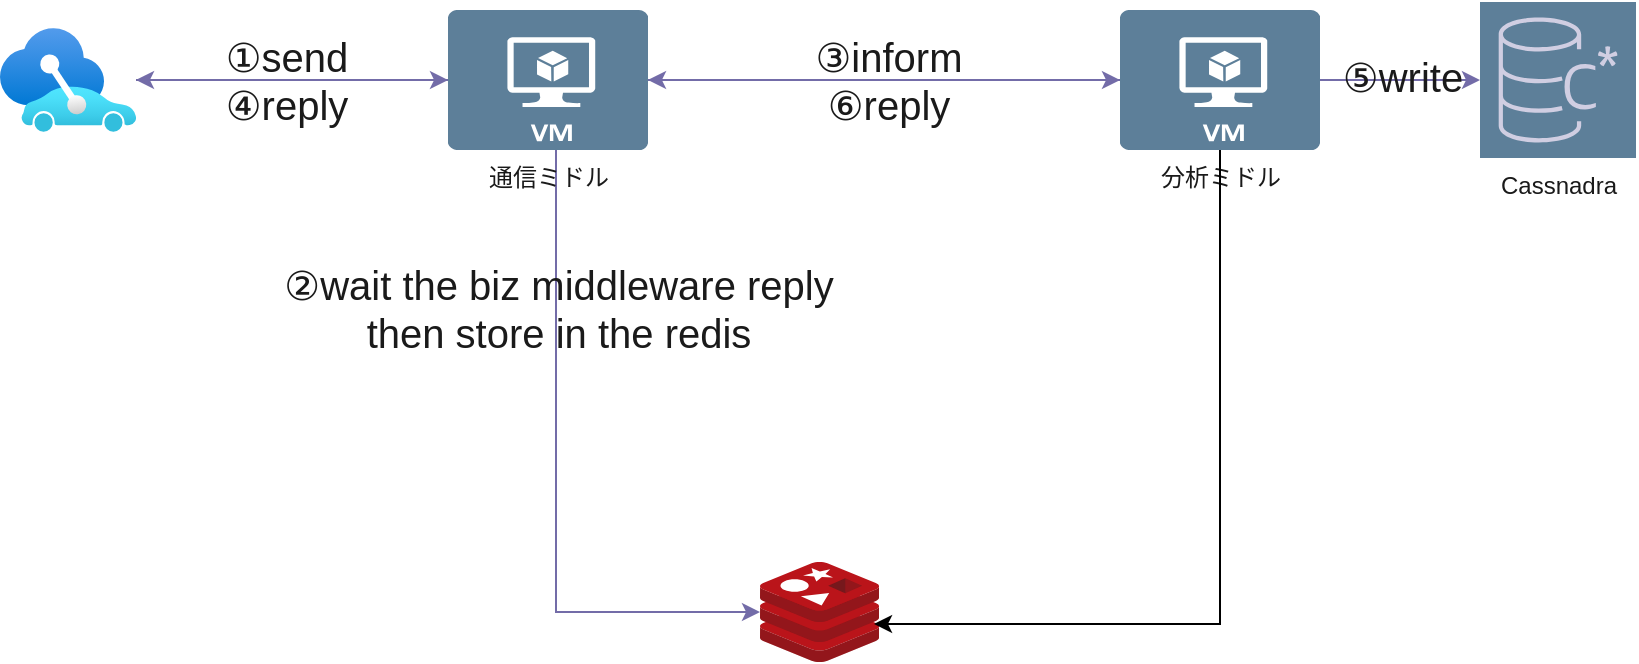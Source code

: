 <mxfile version="24.7.16" pages="2">
  <diagram name="Page-1" id="x4K4CEO3Q-1ovU_ClNiI">
    <mxGraphModel dx="1386" dy="781" grid="1" gridSize="10" guides="1" tooltips="1" connect="1" arrows="1" fold="1" page="1" pageScale="1" pageWidth="827" pageHeight="1169" math="0" shadow="0">
      <root>
        <mxCell id="0" />
        <mxCell id="1" parent="0" />
        <mxCell id="N8VDQgT_DGMl3T4in-GJ-12" style="edgeStyle=orthogonalEdgeStyle;rounded=0;orthogonalLoop=1;jettySize=auto;html=1;shadow=0;labelBackgroundColor=none;strokeColor=#736CA8;fontColor=default;" parent="1" source="N8VDQgT_DGMl3T4in-GJ-1" target="N8VDQgT_DGMl3T4in-GJ-2" edge="1">
          <mxGeometry relative="1" as="geometry" />
        </mxCell>
        <mxCell id="N8VDQgT_DGMl3T4in-GJ-1" value="" style="image;aspect=fixed;html=1;points=[];align=center;fontSize=12;image=img/lib/azure2/other/Connected_Vehicle_Platform.svg;shadow=0;labelBackgroundColor=none;fillColor=#5D7F99;strokeColor=#D0CEE2;fontColor=#1A1A1A;" parent="1" vertex="1">
          <mxGeometry x="90" y="43" width="68" height="52" as="geometry" />
        </mxCell>
        <mxCell id="N8VDQgT_DGMl3T4in-GJ-10" style="edgeStyle=orthogonalEdgeStyle;rounded=0;orthogonalLoop=1;jettySize=auto;html=1;shadow=0;labelBackgroundColor=none;strokeColor=#736CA8;fontColor=default;" parent="1" source="N8VDQgT_DGMl3T4in-GJ-2" target="N8VDQgT_DGMl3T4in-GJ-3" edge="1">
          <mxGeometry relative="1" as="geometry" />
        </mxCell>
        <mxCell id="N8VDQgT_DGMl3T4in-GJ-13" style="edgeStyle=orthogonalEdgeStyle;rounded=0;orthogonalLoop=1;jettySize=auto;html=1;shadow=0;labelBackgroundColor=none;strokeColor=#736CA8;fontColor=default;" parent="1" source="N8VDQgT_DGMl3T4in-GJ-2" target="N8VDQgT_DGMl3T4in-GJ-1" edge="1">
          <mxGeometry relative="1" as="geometry" />
        </mxCell>
        <mxCell id="N8VDQgT_DGMl3T4in-GJ-21" value="①send&lt;div&gt;④reply&lt;/div&gt;" style="edgeLabel;html=1;align=center;verticalAlign=middle;resizable=0;points=[];fontSize=20;shadow=0;labelBackgroundColor=none;fontColor=#1A1A1A;" parent="N8VDQgT_DGMl3T4in-GJ-13" vertex="1" connectable="0">
          <mxGeometry x="0.04" relative="1" as="geometry">
            <mxPoint as="offset" />
          </mxGeometry>
        </mxCell>
        <mxCell id="N8VDQgT_DGMl3T4in-GJ-30" style="edgeStyle=orthogonalEdgeStyle;rounded=0;orthogonalLoop=1;jettySize=auto;html=1;shadow=0;labelBackgroundColor=none;strokeColor=#736CA8;fontColor=default;" parent="1" source="N8VDQgT_DGMl3T4in-GJ-2" target="N8VDQgT_DGMl3T4in-GJ-8" edge="1">
          <mxGeometry relative="1" as="geometry">
            <Array as="points">
              <mxPoint x="368" y="335" />
            </Array>
          </mxGeometry>
        </mxCell>
        <mxCell id="N8VDQgT_DGMl3T4in-GJ-31" value="&lt;span style=&quot;font-size: 20px;&quot;&gt;②wait the biz middleware reply&lt;/span&gt;&lt;div style=&quot;font-size: 20px;&quot;&gt;then store in the redis&lt;/div&gt;" style="edgeLabel;html=1;align=center;verticalAlign=middle;resizable=0;points=[];shadow=0;labelBackgroundColor=none;fontColor=#1A1A1A;" parent="N8VDQgT_DGMl3T4in-GJ-30" vertex="1" connectable="0">
          <mxGeometry x="-0.53" y="1" relative="1" as="geometry">
            <mxPoint as="offset" />
          </mxGeometry>
        </mxCell>
        <mxCell id="N8VDQgT_DGMl3T4in-GJ-2" value="通信ミドル" style="verticalLabelPosition=bottom;html=1;verticalAlign=top;align=center;strokeColor=none;fillColor=#5D7F99;shape=mxgraph.azure.virtual_machine;shadow=0;labelBackgroundColor=none;fontColor=#1A1A1A;" parent="1" vertex="1">
          <mxGeometry x="314" y="34" width="100" height="70" as="geometry" />
        </mxCell>
        <mxCell id="N8VDQgT_DGMl3T4in-GJ-3" value="分析ミドル" style="verticalLabelPosition=bottom;html=1;verticalAlign=top;align=center;strokeColor=none;fillColor=#5D7F99;shape=mxgraph.azure.virtual_machine;shadow=0;labelBackgroundColor=none;fontColor=#1A1A1A;" parent="1" vertex="1">
          <mxGeometry x="650" y="34" width="100" height="70" as="geometry" />
        </mxCell>
        <mxCell id="N8VDQgT_DGMl3T4in-GJ-8" value="" style="image;sketch=0;aspect=fixed;html=1;points=[];align=center;fontSize=12;image=img/lib/mscae/Cache_Redis_Product.svg;shadow=0;labelBackgroundColor=none;fillColor=#5D7F99;strokeColor=#D0CEE2;fontColor=#1A1A1A;" parent="1" vertex="1">
          <mxGeometry x="470" y="310" width="59.52" height="50" as="geometry" />
        </mxCell>
        <mxCell id="N8VDQgT_DGMl3T4in-GJ-9" value="Cassnadra" style="sketch=0;points=[[0,0,0],[0.25,0,0],[0.5,0,0],[0.75,0,0],[1,0,0],[0,1,0],[0.25,1,0],[0.5,1,0],[0.75,1,0],[1,1,0],[0,0.25,0],[0,0.5,0],[0,0.75,0],[1,0.25,0],[1,0.5,0],[1,0.75,0]];outlineConnect=0;fontColor=#1A1A1A;fillColor=#5D7F99;strokeColor=#D0CEE2;dashed=0;verticalLabelPosition=bottom;verticalAlign=top;align=center;html=1;fontSize=12;fontStyle=0;aspect=fixed;shape=mxgraph.aws4.resourceIcon;resIcon=mxgraph.aws4.managed_apache_cassandra_service;shadow=0;labelBackgroundColor=none;" parent="1" vertex="1">
          <mxGeometry x="830" y="30" width="78" height="78" as="geometry" />
        </mxCell>
        <mxCell id="N8VDQgT_DGMl3T4in-GJ-11" style="edgeStyle=orthogonalEdgeStyle;rounded=0;orthogonalLoop=1;jettySize=auto;html=1;entryX=1;entryY=0.5;entryDx=0;entryDy=0;entryPerimeter=0;shadow=0;labelBackgroundColor=none;strokeColor=#736CA8;fontColor=default;" parent="1" source="N8VDQgT_DGMl3T4in-GJ-3" target="N8VDQgT_DGMl3T4in-GJ-2" edge="1">
          <mxGeometry relative="1" as="geometry" />
        </mxCell>
        <mxCell id="N8VDQgT_DGMl3T4in-GJ-25" value="③inform&lt;div style=&quot;font-size: 20px;&quot;&gt;⑥reply&lt;/div&gt;" style="edgeLabel;html=1;align=center;verticalAlign=middle;resizable=0;points=[];fontSize=20;shadow=0;labelBackgroundColor=none;fontColor=#1A1A1A;" parent="N8VDQgT_DGMl3T4in-GJ-11" vertex="1" connectable="0">
          <mxGeometry x="-0.013" relative="1" as="geometry">
            <mxPoint as="offset" />
          </mxGeometry>
        </mxCell>
        <mxCell id="N8VDQgT_DGMl3T4in-GJ-14" style="edgeStyle=orthogonalEdgeStyle;rounded=0;orthogonalLoop=1;jettySize=auto;html=1;exitX=1;exitY=0.5;exitDx=0;exitDy=0;exitPerimeter=0;entryX=0;entryY=0.5;entryDx=0;entryDy=0;entryPerimeter=0;shadow=0;labelBackgroundColor=none;strokeColor=#736CA8;fontColor=default;" parent="1" source="N8VDQgT_DGMl3T4in-GJ-3" target="N8VDQgT_DGMl3T4in-GJ-9" edge="1">
          <mxGeometry relative="1" as="geometry" />
        </mxCell>
        <mxCell id="N8VDQgT_DGMl3T4in-GJ-26" value="⑤write" style="edgeLabel;html=1;align=center;verticalAlign=middle;resizable=0;points=[];fontSize=20;shadow=0;labelBackgroundColor=none;fontColor=#1A1A1A;" parent="N8VDQgT_DGMl3T4in-GJ-14" vertex="1" connectable="0">
          <mxGeometry x="0.025" y="2" relative="1" as="geometry">
            <mxPoint as="offset" />
          </mxGeometry>
        </mxCell>
        <mxCell id="1Qu5c97stLzSdB6DePH7-2" style="edgeStyle=orthogonalEdgeStyle;rounded=0;orthogonalLoop=1;jettySize=auto;html=1;entryX=0.958;entryY=0.62;entryDx=0;entryDy=0;entryPerimeter=0;" edge="1" parent="1" source="N8VDQgT_DGMl3T4in-GJ-3" target="N8VDQgT_DGMl3T4in-GJ-8">
          <mxGeometry relative="1" as="geometry">
            <Array as="points">
              <mxPoint x="700" y="341" />
            </Array>
          </mxGeometry>
        </mxCell>
      </root>
    </mxGraphModel>
  </diagram>
  <diagram id="cIUVOWCGPwy-1lRlkrbI" name="第 2 页">
    <mxGraphModel dx="1386" dy="806" grid="1" gridSize="10" guides="1" tooltips="1" connect="1" arrows="1" fold="1" page="1" pageScale="1" pageWidth="827" pageHeight="1169" math="0" shadow="0">
      <root>
        <mxCell id="0" />
        <mxCell id="1" parent="0" />
        <mxCell id="s8XY1EOVhq8qbe6mxRrr-1" style="rounded=0;orthogonalLoop=1;jettySize=auto;html=1;labelBackgroundColor=none;strokeColor=#736CA8;fontColor=default;strokeWidth=2;" parent="1" source="s8XY1EOVhq8qbe6mxRrr-6" target="s8XY1EOVhq8qbe6mxRrr-14" edge="1">
          <mxGeometry relative="1" as="geometry" />
        </mxCell>
        <mxCell id="s8XY1EOVhq8qbe6mxRrr-2" value="connect" style="edgeLabel;html=1;align=center;verticalAlign=middle;resizable=0;points=[];strokeColor=#D0CEE2;fontColor=#1A1A1A;fillColor=#5D7F99;fontSize=16;" parent="s8XY1EOVhq8qbe6mxRrr-1" vertex="1" connectable="0">
          <mxGeometry x="-0.004" y="1" relative="1" as="geometry">
            <mxPoint x="1" as="offset" />
          </mxGeometry>
        </mxCell>
        <mxCell id="s8XY1EOVhq8qbe6mxRrr-6" value="DTS-G2" style="image;aspect=fixed;html=1;points=[];align=center;fontSize=12;image=img/lib/azure2/other/Connected_Vehicle_Platform.svg;shadow=0;labelBackgroundColor=none;fillColor=#5D7F99;strokeColor=#D0CEE2;fontColor=#1A1A1A;" parent="1" vertex="1">
          <mxGeometry x="60" y="233" width="68" height="52" as="geometry" />
        </mxCell>
        <mxCell id="s8XY1EOVhq8qbe6mxRrr-7" style="edgeStyle=orthogonalEdgeStyle;rounded=0;orthogonalLoop=1;jettySize=auto;html=1;elbow=vertical;labelBackgroundColor=none;strokeColor=#736CA8;fontColor=default;startArrow=none;startFill=0;strokeWidth=2;endArrow=classic;endFill=1;" parent="1" source="s8XY1EOVhq8qbe6mxRrr-9" target="s8XY1EOVhq8qbe6mxRrr-14" edge="1">
          <mxGeometry relative="1" as="geometry">
            <Array as="points">
              <mxPoint x="509" y="195" />
              <mxPoint x="509" y="195" />
            </Array>
          </mxGeometry>
        </mxCell>
        <mxCell id="s8XY1EOVhq8qbe6mxRrr-8" value="inform event message" style="edgeLabel;html=1;align=center;verticalAlign=middle;resizable=0;points=[];strokeColor=#D0CEE2;fontColor=#1A1A1A;fillColor=#5D7F99;fontSize=16;" parent="s8XY1EOVhq8qbe6mxRrr-7" vertex="1" connectable="0">
          <mxGeometry x="-0.008" relative="1" as="geometry">
            <mxPoint as="offset" />
          </mxGeometry>
        </mxCell>
        <mxCell id="s6-k2AuxH5Z_LqKJhq69-6" style="edgeStyle=orthogonalEdgeStyle;rounded=0;orthogonalLoop=1;jettySize=auto;html=1;entryX=1;entryY=0.25;entryDx=0;entryDy=0;fillColor=#e1d5e7;strokeColor=#9673a6;strokeWidth=2;" edge="1" parent="1" source="s8XY1EOVhq8qbe6mxRrr-9" target="s6-k2AuxH5Z_LqKJhq69-1">
          <mxGeometry relative="1" as="geometry">
            <Array as="points">
              <mxPoint x="509" y="285" />
            </Array>
          </mxGeometry>
        </mxCell>
        <mxCell id="s6-k2AuxH5Z_LqKJhq69-7" value="&lt;span style=&quot;color: rgb(26, 26, 26); font-size: 16px;&quot;&gt;inform event message&lt;/span&gt;" style="edgeLabel;html=1;align=center;verticalAlign=middle;resizable=0;points=[];" vertex="1" connectable="0" parent="s6-k2AuxH5Z_LqKJhq69-6">
          <mxGeometry x="0.321" relative="1" as="geometry">
            <mxPoint as="offset" />
          </mxGeometry>
        </mxCell>
        <mxCell id="s8XY1EOVhq8qbe6mxRrr-9" value="MQTT Broker" style="sketch=0;outlineConnect=0;fontColor=#1A1A1A;fillColor=#5D7F99;strokeColor=none;dashed=0;verticalLabelPosition=bottom;verticalAlign=top;align=center;html=1;fontSize=12;fontStyle=0;aspect=fixed;pointerEvents=1;shape=mxgraph.aws4.mq_broker;labelBackgroundColor=none;" parent="1" vertex="1">
          <mxGeometry x="470" y="115" width="78" height="69" as="geometry" />
        </mxCell>
        <mxCell id="s8XY1EOVhq8qbe6mxRrr-10" style="edgeStyle=orthogonalEdgeStyle;rounded=0;orthogonalLoop=1;jettySize=auto;html=1;labelBackgroundColor=none;strokeColor=#736CA8;fontColor=default;strokeWidth=2;" parent="1" source="s8XY1EOVhq8qbe6mxRrr-14" target="s8XY1EOVhq8qbe6mxRrr-21" edge="1">
          <mxGeometry relative="1" as="geometry" />
        </mxCell>
        <mxCell id="s8XY1EOVhq8qbe6mxRrr-11" value="update event status" style="edgeLabel;html=1;align=center;verticalAlign=middle;resizable=0;points=[];strokeColor=#D0CEE2;fontColor=#1A1A1A;fillColor=#5D7F99;fontSize=16;" parent="s8XY1EOVhq8qbe6mxRrr-10" vertex="1" connectable="0">
          <mxGeometry x="-0.004" y="1" relative="1" as="geometry">
            <mxPoint as="offset" />
          </mxGeometry>
        </mxCell>
        <mxCell id="s8XY1EOVhq8qbe6mxRrr-12" style="edgeStyle=orthogonalEdgeStyle;rounded=0;orthogonalLoop=1;jettySize=auto;html=1;fontColor=default;strokeWidth=2;startArrow=none;startFill=0;endArrow=classic;endFill=1;labelBackgroundColor=none;fillColor=#f8cecc;strokeColor=#b85450;" parent="1" source="s8XY1EOVhq8qbe6mxRrr-14" target="s8XY1EOVhq8qbe6mxRrr-9" edge="1">
          <mxGeometry relative="1" as="geometry">
            <mxPoint x="509" y="195" as="targetPoint" />
            <Array as="points">
              <mxPoint x="629" y="479" />
              <mxPoint x="629" y="149" />
            </Array>
          </mxGeometry>
        </mxCell>
        <mxCell id="s8XY1EOVhq8qbe6mxRrr-13" value="subscribe topic" style="edgeLabel;html=1;align=center;verticalAlign=middle;resizable=0;points=[];strokeColor=#D0CEE2;fontColor=#1A1A1A;fillColor=#5D7F99;fontSize=16;" parent="s8XY1EOVhq8qbe6mxRrr-12" vertex="1" connectable="0">
          <mxGeometry x="-0.006" relative="1" as="geometry">
            <mxPoint x="-1" y="45" as="offset" />
          </mxGeometry>
        </mxCell>
        <mxCell id="s8XY1EOVhq8qbe6mxRrr-14" value="アダプト&lt;div&gt;ミドル&lt;/div&gt;" style="sketch=0;outlineConnect=0;fontColor=#1A1A1A;strokeColor=#D0CEE2;fillColor=#5D7F99;dashed=0;verticalLabelPosition=middle;verticalAlign=bottom;align=center;html=1;whiteSpace=wrap;fontSize=10;fontStyle=1;spacing=3;shape=mxgraph.aws4.productIcon;prIcon=mxgraph.aws4.ecs;labelBackgroundColor=none;" parent="1" vertex="1">
          <mxGeometry x="469" y="424" width="80" height="110" as="geometry" />
        </mxCell>
        <mxCell id="s8XY1EOVhq8qbe6mxRrr-15" style="rounded=0;orthogonalLoop=1;jettySize=auto;html=1;endArrow=classic;endFill=1;startArrow=none;startFill=0;labelBackgroundColor=none;strokeColor=#736CA8;fontColor=default;strokeWidth=2;" parent="1" source="s8XY1EOVhq8qbe6mxRrr-17" target="s8XY1EOVhq8qbe6mxRrr-14" edge="1">
          <mxGeometry relative="1" as="geometry" />
        </mxCell>
        <mxCell id="s8XY1EOVhq8qbe6mxRrr-16" value="connect" style="edgeLabel;html=1;align=center;verticalAlign=middle;resizable=0;points=[];strokeColor=#D0CEE2;fontColor=#1A1A1A;fillColor=#5D7F99;fontSize=16;" parent="s8XY1EOVhq8qbe6mxRrr-15" vertex="1" connectable="0">
          <mxGeometry relative="1" as="geometry">
            <mxPoint as="offset" />
          </mxGeometry>
        </mxCell>
        <mxCell id="s8XY1EOVhq8qbe6mxRrr-17" value="ISUZU" style="image;aspect=fixed;html=1;points=[];align=center;fontSize=12;image=img/lib/azure2/other/Connected_Vehicle_Platform.svg;shadow=0;labelBackgroundColor=none;fillColor=#5D7F99;strokeColor=#D0CEE2;fontColor=#1A1A1A;" parent="1" vertex="1">
          <mxGeometry x="60" y="389" width="68" height="52" as="geometry" />
        </mxCell>
        <mxCell id="s8XY1EOVhq8qbe6mxRrr-18" style="edgeStyle=none;rounded=0;orthogonalLoop=1;jettySize=auto;html=1;labelBackgroundColor=none;strokeColor=#736CA8;fontColor=default;strokeWidth=2;" parent="1" source="s8XY1EOVhq8qbe6mxRrr-20" target="s8XY1EOVhq8qbe6mxRrr-14" edge="1">
          <mxGeometry relative="1" as="geometry" />
        </mxCell>
        <mxCell id="s8XY1EOVhq8qbe6mxRrr-19" value="connect" style="edgeLabel;html=1;align=center;verticalAlign=middle;resizable=0;points=[];strokeColor=#D0CEE2;fontColor=#1A1A1A;fillColor=#5D7F99;fontSize=16;" parent="s8XY1EOVhq8qbe6mxRrr-18" vertex="1" connectable="0">
          <mxGeometry x="-0.004" y="2" relative="1" as="geometry">
            <mxPoint as="offset" />
          </mxGeometry>
        </mxCell>
        <mxCell id="s8XY1EOVhq8qbe6mxRrr-20" value="DTS-D1/D2/G1" style="image;aspect=fixed;html=1;points=[];align=center;fontSize=12;image=img/lib/azure2/other/Connected_Vehicle_Platform.svg;shadow=0;labelBackgroundColor=none;fillColor=#5D7F99;strokeColor=#D0CEE2;fontColor=#1A1A1A;" parent="1" vertex="1">
          <mxGeometry x="60" y="554" width="68" height="52" as="geometry" />
        </mxCell>
        <mxCell id="s8XY1EOVhq8qbe6mxRrr-21" value="&lt;div&gt;コア&lt;/div&gt;&lt;div&gt;ミドル&lt;/div&gt;" style="sketch=0;outlineConnect=0;fontColor=#1A1A1A;strokeColor=#D0CEE2;fillColor=#5D7F99;dashed=0;verticalLabelPosition=middle;verticalAlign=bottom;align=center;html=1;whiteSpace=wrap;fontSize=10;fontStyle=1;spacing=3;shape=mxgraph.aws4.productIcon;prIcon=mxgraph.aws4.ecs;labelBackgroundColor=none;" parent="1" vertex="1">
          <mxGeometry x="1001" y="424" width="80" height="110" as="geometry" />
        </mxCell>
        <mxCell id="s8XY1EOVhq8qbe6mxRrr-22" style="edgeStyle=orthogonalEdgeStyle;rounded=0;orthogonalLoop=1;jettySize=auto;html=1;strokeColor=#736CA8;fontColor=#1A1A1A;strokeWidth=2;" parent="1" source="s8XY1EOVhq8qbe6mxRrr-24" target="s8XY1EOVhq8qbe6mxRrr-27" edge="1">
          <mxGeometry relative="1" as="geometry" />
        </mxCell>
        <mxCell id="s8XY1EOVhq8qbe6mxRrr-23" value="get event data" style="edgeLabel;html=1;align=center;verticalAlign=middle;resizable=0;points=[];strokeColor=#D0CEE2;fontColor=#1A1A1A;fillColor=#5D7F99;fontSize=16;" parent="s8XY1EOVhq8qbe6mxRrr-22" vertex="1" connectable="0">
          <mxGeometry x="-0.017" relative="1" as="geometry">
            <mxPoint as="offset" />
          </mxGeometry>
        </mxCell>
        <mxCell id="s8XY1EOVhq8qbe6mxRrr-24" value="Amazon&#xa;Aurora" style="sketch=0;outlineConnect=0;fontColor=#1A1A1A;strokeColor=#D0CEE2;fillColor=#5D7F99;dashed=0;verticalLabelPosition=middle;verticalAlign=bottom;align=center;html=1;whiteSpace=wrap;fontSize=10;fontStyle=1;spacing=3;shape=mxgraph.aws4.productIcon;prIcon=mxgraph.aws4.aurora;labelBackgroundColor=none;" parent="1" vertex="1">
          <mxGeometry x="1001" y="94.5" width="80" height="110" as="geometry" />
        </mxCell>
        <mxCell id="s8XY1EOVhq8qbe6mxRrr-25" style="edgeStyle=elbowEdgeStyle;rounded=0;orthogonalLoop=1;jettySize=auto;elbow=horizontal;html=1;labelBackgroundColor=none;strokeColor=#736CA8;fontColor=default;strokeWidth=2;" parent="1" source="s8XY1EOVhq8qbe6mxRrr-27" target="s8XY1EOVhq8qbe6mxRrr-9" edge="1">
          <mxGeometry relative="1" as="geometry">
            <Array as="points">
              <mxPoint x="619" y="40" />
            </Array>
          </mxGeometry>
        </mxCell>
        <mxCell id="s8XY1EOVhq8qbe6mxRrr-26" value="push event message" style="edgeLabel;html=1;align=center;verticalAlign=middle;resizable=0;points=[];strokeColor=#D0CEE2;fontColor=#1A1A1A;fillColor=#5D7F99;fontSize=16;" parent="s8XY1EOVhq8qbe6mxRrr-25" vertex="1" connectable="0">
          <mxGeometry x="0.191" y="-1" relative="1" as="geometry">
            <mxPoint x="34" y="-9" as="offset" />
          </mxGeometry>
        </mxCell>
        <mxCell id="s8XY1EOVhq8qbe6mxRrr-27" value="&lt;div&gt;バッチ&lt;/div&gt;&lt;div&gt;ミドル&lt;/div&gt;" style="sketch=0;outlineConnect=0;fontColor=#1A1A1A;strokeColor=#D0CEE2;fillColor=#5D7F99;dashed=0;verticalLabelPosition=middle;verticalAlign=bottom;align=center;html=1;whiteSpace=wrap;fontSize=10;fontStyle=1;spacing=3;shape=mxgraph.aws4.productIcon;prIcon=mxgraph.aws4.ecs;labelBackgroundColor=none;" parent="1" vertex="1">
          <mxGeometry x="754" y="94.5" width="80" height="110" as="geometry" />
        </mxCell>
        <mxCell id="s8XY1EOVhq8qbe6mxRrr-28" style="edgeStyle=orthogonalEdgeStyle;rounded=0;orthogonalLoop=1;jettySize=auto;html=1;entryX=1;entryY=0.596;entryDx=0;entryDy=0;entryPerimeter=0;strokeColor=#736CA8;fontColor=#1A1A1A;strokeWidth=2;" parent="1" source="s8XY1EOVhq8qbe6mxRrr-14" target="s8XY1EOVhq8qbe6mxRrr-20" edge="1">
          <mxGeometry relative="1" as="geometry">
            <Array as="points">
              <mxPoint x="509" y="585" />
            </Array>
          </mxGeometry>
        </mxCell>
        <mxCell id="s8XY1EOVhq8qbe6mxRrr-29" value="send event data" style="edgeLabel;html=1;align=center;verticalAlign=middle;resizable=0;points=[];strokeColor=#D0CEE2;fontColor=#1A1A1A;fillColor=#5D7F99;fontSize=16;" parent="s8XY1EOVhq8qbe6mxRrr-28" vertex="1" connectable="0">
          <mxGeometry x="0.139" relative="1" as="geometry">
            <mxPoint as="offset" />
          </mxGeometry>
        </mxCell>
        <mxCell id="s8XY1EOVhq8qbe6mxRrr-32" style="edgeStyle=orthogonalEdgeStyle;rounded=0;orthogonalLoop=1;jettySize=auto;html=1;entryX=0.5;entryY=1.05;entryDx=0;entryDy=0;entryPerimeter=0;strokeColor=#736CA8;fontColor=#1A1A1A;strokeWidth=2;" parent="1" source="s8XY1EOVhq8qbe6mxRrr-21" target="s8XY1EOVhq8qbe6mxRrr-24" edge="1">
          <mxGeometry relative="1" as="geometry" />
        </mxCell>
        <mxCell id="s8XY1EOVhq8qbe6mxRrr-33" value="update event status" style="edgeLabel;html=1;align=center;verticalAlign=middle;resizable=0;points=[];strokeColor=#D0CEE2;fontColor=#1A1A1A;fillColor=#5D7F99;fontSize=16;" parent="1" vertex="1" connectable="0">
          <mxGeometry x="1041" y="320" as="geometry" />
        </mxCell>
        <mxCell id="s6-k2AuxH5Z_LqKJhq69-2" style="edgeStyle=orthogonalEdgeStyle;rounded=0;orthogonalLoop=1;jettySize=auto;html=1;fillColor=#f8cecc;strokeColor=#b85450;strokeWidth=2;" edge="1" parent="1" source="s6-k2AuxH5Z_LqKJhq69-1" target="s8XY1EOVhq8qbe6mxRrr-9">
          <mxGeometry relative="1" as="geometry">
            <Array as="points">
              <mxPoint x="94" y="150" />
            </Array>
          </mxGeometry>
        </mxCell>
        <mxCell id="s6-k2AuxH5Z_LqKJhq69-4" value="&lt;font style=&quot;font-size: 16px;&quot;&gt;subscribe topic&lt;/font&gt;" style="edgeLabel;html=1;align=center;verticalAlign=middle;resizable=0;points=[];" vertex="1" connectable="0" parent="s6-k2AuxH5Z_LqKJhq69-2">
          <mxGeometry x="0.194" relative="1" as="geometry">
            <mxPoint as="offset" />
          </mxGeometry>
        </mxCell>
        <mxCell id="s6-k2AuxH5Z_LqKJhq69-1" value="" style="whiteSpace=wrap;html=1;fillColor=none;strokeColor=#9673a6;strokeWidth=3;dashed=1;" vertex="1" parent="1">
          <mxGeometry x="34" y="220" width="120" height="260" as="geometry" />
        </mxCell>
      </root>
    </mxGraphModel>
  </diagram>
</mxfile>
